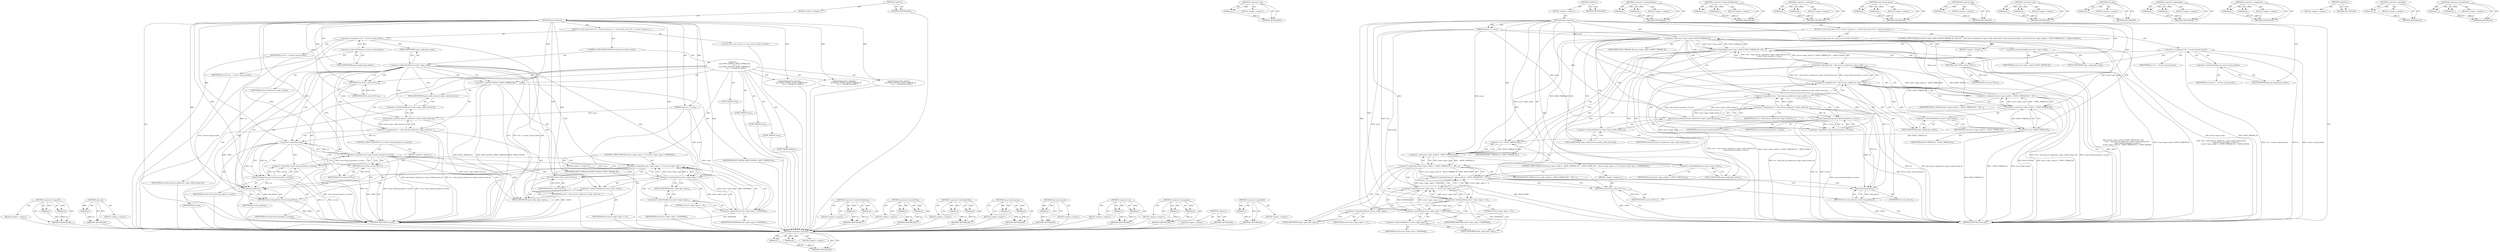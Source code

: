 digraph "&lt;operator&gt;.logicalNot" {
vulnerable_118 [label=<(METHOD,&lt;operator&gt;.logicalOr)>];
vulnerable_119 [label=<(PARAM,p1)>];
vulnerable_120 [label=<(PARAM,p2)>];
vulnerable_121 [label=<(BLOCK,&lt;empty&gt;,&lt;empty&gt;)>];
vulnerable_122 [label=<(METHOD_RETURN,ANY)>];
vulnerable_141 [label=<(METHOD,&lt;operator&gt;.not)>];
vulnerable_142 [label=<(PARAM,p1)>];
vulnerable_143 [label=<(BLOCK,&lt;empty&gt;,&lt;empty&gt;)>];
vulnerable_144 [label=<(METHOD_RETURN,ANY)>];
vulnerable_6 [label=<(METHOD,&lt;global&gt;)<SUB>1</SUB>>];
vulnerable_7 [label=<(BLOCK,&lt;empty&gt;,&lt;empty&gt;)<SUB>1</SUB>>];
vulnerable_8 [label=<(METHOD,good_sigevent)<SUB>1</SUB>>];
vulnerable_9 [label=<(PARAM,sigevent_t * event)<SUB>1</SUB>>];
vulnerable_10 [label=<(BLOCK,{
 	struct task_struct *rtn = current-&gt;group_le...,{
 	struct task_struct *rtn = current-&gt;group_le...)<SUB>2</SUB>>];
vulnerable_11 [label="<(LOCAL,struct task_struct* rtn: task_struct*)<SUB>3</SUB>>"];
vulnerable_12 [label=<(&lt;operator&gt;.assignment,*rtn = current-&gt;group_leader)<SUB>3</SUB>>];
vulnerable_13 [label=<(IDENTIFIER,rtn,*rtn = current-&gt;group_leader)<SUB>3</SUB>>];
vulnerable_14 [label=<(&lt;operator&gt;.indirectFieldAccess,current-&gt;group_leader)<SUB>3</SUB>>];
vulnerable_15 [label=<(IDENTIFIER,current,*rtn = current-&gt;group_leader)<SUB>3</SUB>>];
vulnerable_16 [label=<(FIELD_IDENTIFIER,group_leader,group_leader)<SUB>3</SUB>>];
vulnerable_17 [label=<(CONTROL_STRUCTURE,IF,if ((event-&gt;sigev_notify &amp; SIGEV_THREAD_ID ) &amp;&amp;
		(!(rtn = find_task_by_vpid(event-&gt;sigev_notify_thread_id)) ||
		 !same_thread_group(rtn, current) ||
		 (event-&gt;sigev_notify &amp; ~SIGEV_THREAD_ID) != SIGEV_SIGNAL)))<SUB>5</SUB>>];
vulnerable_18 [label=<(&lt;operator&gt;.logicalAnd,(event-&gt;sigev_notify &amp; SIGEV_THREAD_ID ) &amp;&amp;
		(...)<SUB>5</SUB>>];
vulnerable_19 [label=<(&lt;operator&gt;.and,event-&gt;sigev_notify &amp; SIGEV_THREAD_ID)<SUB>5</SUB>>];
vulnerable_20 [label=<(&lt;operator&gt;.indirectFieldAccess,event-&gt;sigev_notify)<SUB>5</SUB>>];
vulnerable_21 [label=<(IDENTIFIER,event,event-&gt;sigev_notify &amp; SIGEV_THREAD_ID)<SUB>5</SUB>>];
vulnerable_22 [label=<(FIELD_IDENTIFIER,sigev_notify,sigev_notify)<SUB>5</SUB>>];
vulnerable_23 [label=<(IDENTIFIER,SIGEV_THREAD_ID,event-&gt;sigev_notify &amp; SIGEV_THREAD_ID)<SUB>5</SUB>>];
vulnerable_24 [label=<(&lt;operator&gt;.logicalOr,!(rtn = find_task_by_vpid(event-&gt;sigev_notify_t...)<SUB>6</SUB>>];
vulnerable_25 [label=<(&lt;operator&gt;.logicalOr,!(rtn = find_task_by_vpid(event-&gt;sigev_notify_t...)<SUB>6</SUB>>];
vulnerable_26 [label=<(&lt;operator&gt;.logicalNot,!(rtn = find_task_by_vpid(event-&gt;sigev_notify_t...)<SUB>6</SUB>>];
vulnerable_27 [label=<(&lt;operator&gt;.assignment,rtn = find_task_by_vpid(event-&gt;sigev_notify_thr...)<SUB>6</SUB>>];
vulnerable_28 [label=<(IDENTIFIER,rtn,rtn = find_task_by_vpid(event-&gt;sigev_notify_thr...)<SUB>6</SUB>>];
vulnerable_29 [label=<(find_task_by_vpid,find_task_by_vpid(event-&gt;sigev_notify_thread_id))<SUB>6</SUB>>];
vulnerable_30 [label=<(&lt;operator&gt;.indirectFieldAccess,event-&gt;sigev_notify_thread_id)<SUB>6</SUB>>];
vulnerable_31 [label=<(IDENTIFIER,event,find_task_by_vpid(event-&gt;sigev_notify_thread_id))<SUB>6</SUB>>];
vulnerable_32 [label=<(FIELD_IDENTIFIER,sigev_notify_thread_id,sigev_notify_thread_id)<SUB>6</SUB>>];
vulnerable_33 [label=<(&lt;operator&gt;.logicalNot,!same_thread_group(rtn, current))<SUB>7</SUB>>];
vulnerable_34 [label=<(same_thread_group,same_thread_group(rtn, current))<SUB>7</SUB>>];
vulnerable_35 [label=<(IDENTIFIER,rtn,same_thread_group(rtn, current))<SUB>7</SUB>>];
vulnerable_36 [label=<(IDENTIFIER,current,same_thread_group(rtn, current))<SUB>7</SUB>>];
vulnerable_37 [label=<(&lt;operator&gt;.notEquals,(event-&gt;sigev_notify &amp; ~SIGEV_THREAD_ID) != SIG...)<SUB>8</SUB>>];
vulnerable_38 [label=<(&lt;operator&gt;.and,event-&gt;sigev_notify &amp; ~SIGEV_THREAD_ID)<SUB>8</SUB>>];
vulnerable_39 [label=<(&lt;operator&gt;.indirectFieldAccess,event-&gt;sigev_notify)<SUB>8</SUB>>];
vulnerable_40 [label=<(IDENTIFIER,event,event-&gt;sigev_notify &amp; ~SIGEV_THREAD_ID)<SUB>8</SUB>>];
vulnerable_41 [label=<(FIELD_IDENTIFIER,sigev_notify,sigev_notify)<SUB>8</SUB>>];
vulnerable_42 [label=<(&lt;operator&gt;.not,~SIGEV_THREAD_ID)<SUB>8</SUB>>];
vulnerable_43 [label=<(IDENTIFIER,SIGEV_THREAD_ID,~SIGEV_THREAD_ID)<SUB>8</SUB>>];
vulnerable_44 [label=<(IDENTIFIER,SIGEV_SIGNAL,(event-&gt;sigev_notify &amp; ~SIGEV_THREAD_ID) != SIG...)<SUB>8</SUB>>];
vulnerable_45 [label=<(BLOCK,&lt;empty&gt;,&lt;empty&gt;)<SUB>9</SUB>>];
vulnerable_46 [label=<(RETURN,return NULL;,return NULL;)<SUB>9</SUB>>];
vulnerable_47 [label=<(IDENTIFIER,NULL,return NULL;)<SUB>9</SUB>>];
vulnerable_48 [label=<(CONTROL_STRUCTURE,IF,if (((event-&gt;sigev_notify &amp; ~SIGEV_THREAD_ID) != SIGEV_NONE) &amp;&amp;
	    ((event-&gt;sigev_signo &lt;= 0) || (event-&gt;sigev_signo &gt; SIGRTMAX))))<SUB>10</SUB>>];
vulnerable_49 [label=<(&lt;operator&gt;.logicalAnd,((event-&gt;sigev_notify &amp; ~SIGEV_THREAD_ID) != SI...)<SUB>10</SUB>>];
vulnerable_50 [label=<(&lt;operator&gt;.notEquals,(event-&gt;sigev_notify &amp; ~SIGEV_THREAD_ID) != SIG...)<SUB>10</SUB>>];
vulnerable_51 [label=<(&lt;operator&gt;.and,event-&gt;sigev_notify &amp; ~SIGEV_THREAD_ID)<SUB>10</SUB>>];
vulnerable_52 [label=<(&lt;operator&gt;.indirectFieldAccess,event-&gt;sigev_notify)<SUB>10</SUB>>];
vulnerable_53 [label=<(IDENTIFIER,event,event-&gt;sigev_notify &amp; ~SIGEV_THREAD_ID)<SUB>10</SUB>>];
vulnerable_54 [label=<(FIELD_IDENTIFIER,sigev_notify,sigev_notify)<SUB>10</SUB>>];
vulnerable_55 [label=<(&lt;operator&gt;.not,~SIGEV_THREAD_ID)<SUB>10</SUB>>];
vulnerable_56 [label=<(IDENTIFIER,SIGEV_THREAD_ID,~SIGEV_THREAD_ID)<SUB>10</SUB>>];
vulnerable_57 [label=<(IDENTIFIER,SIGEV_NONE,(event-&gt;sigev_notify &amp; ~SIGEV_THREAD_ID) != SIG...)<SUB>10</SUB>>];
vulnerable_58 [label=<(&lt;operator&gt;.logicalOr,(event-&gt;sigev_signo &lt;= 0) || (event-&gt;sigev_sign...)<SUB>11</SUB>>];
vulnerable_59 [label=<(&lt;operator&gt;.lessEqualsThan,event-&gt;sigev_signo &lt;= 0)<SUB>11</SUB>>];
vulnerable_60 [label=<(&lt;operator&gt;.indirectFieldAccess,event-&gt;sigev_signo)<SUB>11</SUB>>];
vulnerable_61 [label=<(IDENTIFIER,event,event-&gt;sigev_signo &lt;= 0)<SUB>11</SUB>>];
vulnerable_62 [label=<(FIELD_IDENTIFIER,sigev_signo,sigev_signo)<SUB>11</SUB>>];
vulnerable_63 [label=<(LITERAL,0,event-&gt;sigev_signo &lt;= 0)<SUB>11</SUB>>];
vulnerable_64 [label=<(&lt;operator&gt;.greaterThan,event-&gt;sigev_signo &gt; SIGRTMAX)<SUB>11</SUB>>];
vulnerable_65 [label=<(&lt;operator&gt;.indirectFieldAccess,event-&gt;sigev_signo)<SUB>11</SUB>>];
vulnerable_66 [label=<(IDENTIFIER,event,event-&gt;sigev_signo &gt; SIGRTMAX)<SUB>11</SUB>>];
vulnerable_67 [label=<(FIELD_IDENTIFIER,sigev_signo,sigev_signo)<SUB>11</SUB>>];
vulnerable_68 [label=<(IDENTIFIER,SIGRTMAX,event-&gt;sigev_signo &gt; SIGRTMAX)<SUB>11</SUB>>];
vulnerable_69 [label=<(BLOCK,&lt;empty&gt;,&lt;empty&gt;)<SUB>12</SUB>>];
vulnerable_70 [label=<(RETURN,return NULL;,return NULL;)<SUB>12</SUB>>];
vulnerable_71 [label=<(IDENTIFIER,NULL,return NULL;)<SUB>12</SUB>>];
vulnerable_72 [label=<(RETURN,return task_pid(rtn);,return task_pid(rtn);)<SUB>13</SUB>>];
vulnerable_73 [label=<(task_pid,task_pid(rtn))<SUB>13</SUB>>];
vulnerable_74 [label=<(IDENTIFIER,rtn,task_pid(rtn))<SUB>13</SUB>>];
vulnerable_75 [label=<(METHOD_RETURN,struct pid)<SUB>1</SUB>>];
vulnerable_77 [label=<(METHOD_RETURN,ANY)<SUB>1</SUB>>];
vulnerable_145 [label=<(METHOD,&lt;operator&gt;.lessEqualsThan)>];
vulnerable_146 [label=<(PARAM,p1)>];
vulnerable_147 [label=<(PARAM,p2)>];
vulnerable_148 [label=<(BLOCK,&lt;empty&gt;,&lt;empty&gt;)>];
vulnerable_149 [label=<(METHOD_RETURN,ANY)>];
vulnerable_103 [label=<(METHOD,&lt;operator&gt;.indirectFieldAccess)>];
vulnerable_104 [label=<(PARAM,p1)>];
vulnerable_105 [label=<(PARAM,p2)>];
vulnerable_106 [label=<(BLOCK,&lt;empty&gt;,&lt;empty&gt;)>];
vulnerable_107 [label=<(METHOD_RETURN,ANY)>];
vulnerable_136 [label=<(METHOD,&lt;operator&gt;.notEquals)>];
vulnerable_137 [label=<(PARAM,p1)>];
vulnerable_138 [label=<(PARAM,p2)>];
vulnerable_139 [label=<(BLOCK,&lt;empty&gt;,&lt;empty&gt;)>];
vulnerable_140 [label=<(METHOD_RETURN,ANY)>];
vulnerable_131 [label=<(METHOD,same_thread_group)>];
vulnerable_132 [label=<(PARAM,p1)>];
vulnerable_133 [label=<(PARAM,p2)>];
vulnerable_134 [label=<(BLOCK,&lt;empty&gt;,&lt;empty&gt;)>];
vulnerable_135 [label=<(METHOD_RETURN,ANY)>];
vulnerable_127 [label=<(METHOD,find_task_by_vpid)>];
vulnerable_128 [label=<(PARAM,p1)>];
vulnerable_129 [label=<(BLOCK,&lt;empty&gt;,&lt;empty&gt;)>];
vulnerable_130 [label=<(METHOD_RETURN,ANY)>];
vulnerable_113 [label=<(METHOD,&lt;operator&gt;.and)>];
vulnerable_114 [label=<(PARAM,p1)>];
vulnerable_115 [label=<(PARAM,p2)>];
vulnerable_116 [label=<(BLOCK,&lt;empty&gt;,&lt;empty&gt;)>];
vulnerable_117 [label=<(METHOD_RETURN,ANY)>];
vulnerable_155 [label=<(METHOD,task_pid)>];
vulnerable_156 [label=<(PARAM,p1)>];
vulnerable_157 [label=<(BLOCK,&lt;empty&gt;,&lt;empty&gt;)>];
vulnerable_158 [label=<(METHOD_RETURN,ANY)>];
vulnerable_108 [label=<(METHOD,&lt;operator&gt;.logicalAnd)>];
vulnerable_109 [label=<(PARAM,p1)>];
vulnerable_110 [label=<(PARAM,p2)>];
vulnerable_111 [label=<(BLOCK,&lt;empty&gt;,&lt;empty&gt;)>];
vulnerable_112 [label=<(METHOD_RETURN,ANY)>];
vulnerable_98 [label=<(METHOD,&lt;operator&gt;.assignment)>];
vulnerable_99 [label=<(PARAM,p1)>];
vulnerable_100 [label=<(PARAM,p2)>];
vulnerable_101 [label=<(BLOCK,&lt;empty&gt;,&lt;empty&gt;)>];
vulnerable_102 [label=<(METHOD_RETURN,ANY)>];
vulnerable_92 [label=<(METHOD,&lt;global&gt;)<SUB>1</SUB>>];
vulnerable_93 [label=<(BLOCK,&lt;empty&gt;,&lt;empty&gt;)>];
vulnerable_94 [label=<(METHOD_RETURN,ANY)>];
vulnerable_123 [label=<(METHOD,&lt;operator&gt;.logicalNot)>];
vulnerable_124 [label=<(PARAM,p1)>];
vulnerable_125 [label=<(BLOCK,&lt;empty&gt;,&lt;empty&gt;)>];
vulnerable_126 [label=<(METHOD_RETURN,ANY)>];
vulnerable_150 [label=<(METHOD,&lt;operator&gt;.greaterThan)>];
vulnerable_151 [label=<(PARAM,p1)>];
vulnerable_152 [label=<(PARAM,p2)>];
vulnerable_153 [label=<(BLOCK,&lt;empty&gt;,&lt;empty&gt;)>];
vulnerable_154 [label=<(METHOD_RETURN,ANY)>];
fixed_112 [label=<(METHOD,&lt;operator&gt;.logicalOr)>];
fixed_113 [label=<(PARAM,p1)>];
fixed_114 [label=<(PARAM,p2)>];
fixed_115 [label=<(BLOCK,&lt;empty&gt;,&lt;empty&gt;)>];
fixed_116 [label=<(METHOD_RETURN,ANY)>];
fixed_136 [label=<(METHOD,task_pid)>];
fixed_137 [label=<(PARAM,p1)>];
fixed_138 [label=<(BLOCK,&lt;empty&gt;,&lt;empty&gt;)>];
fixed_139 [label=<(METHOD_RETURN,ANY)>];
fixed_6 [label=<(METHOD,&lt;global&gt;)<SUB>1</SUB>>];
fixed_7 [label=<(BLOCK,&lt;empty&gt;,&lt;empty&gt;)<SUB>1</SUB>>];
fixed_8 [label=<(METHOD,good_sigevent)<SUB>1</SUB>>];
fixed_9 [label=<(PARAM,sigevent_t * event)<SUB>1</SUB>>];
fixed_10 [label=<(BLOCK,{
 	struct task_struct *rtn = current-&gt;group_le...,{
 	struct task_struct *rtn = current-&gt;group_le...)<SUB>2</SUB>>];
fixed_11 [label="<(LOCAL,struct task_struct* rtn: task_struct*)<SUB>3</SUB>>"];
fixed_12 [label=<(&lt;operator&gt;.assignment,*rtn = current-&gt;group_leader)<SUB>3</SUB>>];
fixed_13 [label=<(IDENTIFIER,rtn,*rtn = current-&gt;group_leader)<SUB>3</SUB>>];
fixed_14 [label=<(&lt;operator&gt;.indirectFieldAccess,current-&gt;group_leader)<SUB>3</SUB>>];
fixed_15 [label=<(IDENTIFIER,current,*rtn = current-&gt;group_leader)<SUB>3</SUB>>];
fixed_16 [label=<(FIELD_IDENTIFIER,group_leader,group_leader)<SUB>3</SUB>>];
fixed_17 [label=<(CONTROL_STRUCTURE,SWITCH,switch(event-&gt;sigev_notify))<SUB>5</SUB>>];
fixed_18 [label=<(&lt;operator&gt;.indirectFieldAccess,event-&gt;sigev_notify)<SUB>5</SUB>>];
fixed_19 [label=<(IDENTIFIER,event,switch(event-&gt;sigev_notify))<SUB>5</SUB>>];
fixed_20 [label=<(FIELD_IDENTIFIER,sigev_notify,sigev_notify)<SUB>5</SUB>>];
fixed_21 [label="<(BLOCK,{
	case SIGEV_SIGNAL | SIGEV_THREAD_ID:
		rtn =...,{
	case SIGEV_SIGNAL | SIGEV_THREAD_ID:
		rtn =...)<SUB>5</SUB>>"];
fixed_22 [label=<(JUMP_TARGET,case)<SUB>6</SUB>>];
fixed_23 [label=<(&lt;operator&gt;.or,SIGEV_SIGNAL | SIGEV_THREAD_ID)<SUB>6</SUB>>];
fixed_24 [label=<(IDENTIFIER,SIGEV_SIGNAL,SIGEV_SIGNAL | SIGEV_THREAD_ID)<SUB>6</SUB>>];
fixed_25 [label=<(IDENTIFIER,SIGEV_THREAD_ID,SIGEV_SIGNAL | SIGEV_THREAD_ID)<SUB>6</SUB>>];
fixed_26 [label=<(&lt;operator&gt;.assignment,rtn = find_task_by_vpid(event-&gt;sigev_notify_thr...)<SUB>7</SUB>>];
fixed_27 [label=<(IDENTIFIER,rtn,rtn = find_task_by_vpid(event-&gt;sigev_notify_thr...)<SUB>7</SUB>>];
fixed_28 [label=<(find_task_by_vpid,find_task_by_vpid(event-&gt;sigev_notify_thread_id))<SUB>7</SUB>>];
fixed_29 [label=<(&lt;operator&gt;.indirectFieldAccess,event-&gt;sigev_notify_thread_id)<SUB>7</SUB>>];
fixed_30 [label=<(IDENTIFIER,event,find_task_by_vpid(event-&gt;sigev_notify_thread_id))<SUB>7</SUB>>];
fixed_31 [label=<(FIELD_IDENTIFIER,sigev_notify_thread_id,sigev_notify_thread_id)<SUB>7</SUB>>];
fixed_32 [label=<(CONTROL_STRUCTURE,IF,if (!rtn || !same_thread_group(rtn, current)))<SUB>8</SUB>>];
fixed_33 [label=<(&lt;operator&gt;.logicalOr,!rtn || !same_thread_group(rtn, current))<SUB>8</SUB>>];
fixed_34 [label=<(&lt;operator&gt;.logicalNot,!rtn)<SUB>8</SUB>>];
fixed_35 [label=<(IDENTIFIER,rtn,!rtn)<SUB>8</SUB>>];
fixed_36 [label=<(&lt;operator&gt;.logicalNot,!same_thread_group(rtn, current))<SUB>8</SUB>>];
fixed_37 [label=<(same_thread_group,same_thread_group(rtn, current))<SUB>8</SUB>>];
fixed_38 [label=<(IDENTIFIER,rtn,same_thread_group(rtn, current))<SUB>8</SUB>>];
fixed_39 [label=<(IDENTIFIER,current,same_thread_group(rtn, current))<SUB>8</SUB>>];
fixed_40 [label=<(BLOCK,&lt;empty&gt;,&lt;empty&gt;)<SUB>9</SUB>>];
fixed_41 [label=<(RETURN,return NULL;,return NULL;)<SUB>9</SUB>>];
fixed_42 [label=<(IDENTIFIER,NULL,return NULL;)<SUB>9</SUB>>];
fixed_43 [label=<(JUMP_TARGET,case)<SUB>11</SUB>>];
fixed_44 [label="<(IDENTIFIER,SIGEV_SIGNAL,{
	case SIGEV_SIGNAL | SIGEV_THREAD_ID:
		rtn =...)<SUB>11</SUB>>"];
fixed_45 [label=<(JUMP_TARGET,case)<SUB>12</SUB>>];
fixed_46 [label="<(IDENTIFIER,SIGEV_THREAD,{
	case SIGEV_SIGNAL | SIGEV_THREAD_ID:
		rtn =...)<SUB>12</SUB>>"];
fixed_47 [label=<(CONTROL_STRUCTURE,IF,if (event-&gt;sigev_signo &lt;= 0 || event-&gt;sigev_signo &gt; SIGRTMAX))<SUB>13</SUB>>];
fixed_48 [label=<(&lt;operator&gt;.logicalOr,event-&gt;sigev_signo &lt;= 0 || event-&gt;sigev_signo &gt;...)<SUB>13</SUB>>];
fixed_49 [label=<(&lt;operator&gt;.lessEqualsThan,event-&gt;sigev_signo &lt;= 0)<SUB>13</SUB>>];
fixed_50 [label=<(&lt;operator&gt;.indirectFieldAccess,event-&gt;sigev_signo)<SUB>13</SUB>>];
fixed_51 [label=<(IDENTIFIER,event,event-&gt;sigev_signo &lt;= 0)<SUB>13</SUB>>];
fixed_52 [label=<(FIELD_IDENTIFIER,sigev_signo,sigev_signo)<SUB>13</SUB>>];
fixed_53 [label=<(LITERAL,0,event-&gt;sigev_signo &lt;= 0)<SUB>13</SUB>>];
fixed_54 [label=<(&lt;operator&gt;.greaterThan,event-&gt;sigev_signo &gt; SIGRTMAX)<SUB>13</SUB>>];
fixed_55 [label=<(&lt;operator&gt;.indirectFieldAccess,event-&gt;sigev_signo)<SUB>13</SUB>>];
fixed_56 [label=<(IDENTIFIER,event,event-&gt;sigev_signo &gt; SIGRTMAX)<SUB>13</SUB>>];
fixed_57 [label=<(FIELD_IDENTIFIER,sigev_signo,sigev_signo)<SUB>13</SUB>>];
fixed_58 [label=<(IDENTIFIER,SIGRTMAX,event-&gt;sigev_signo &gt; SIGRTMAX)<SUB>13</SUB>>];
fixed_59 [label=<(BLOCK,&lt;empty&gt;,&lt;empty&gt;)<SUB>14</SUB>>];
fixed_60 [label=<(RETURN,return NULL;,return NULL;)<SUB>14</SUB>>];
fixed_61 [label=<(IDENTIFIER,NULL,return NULL;)<SUB>14</SUB>>];
fixed_62 [label=<(JUMP_TARGET,case)<SUB>16</SUB>>];
fixed_63 [label="<(IDENTIFIER,SIGEV_NONE,{
	case SIGEV_SIGNAL | SIGEV_THREAD_ID:
		rtn =...)<SUB>16</SUB>>"];
fixed_64 [label=<(RETURN,return task_pid(rtn);,return task_pid(rtn);)<SUB>17</SUB>>];
fixed_65 [label=<(task_pid,task_pid(rtn))<SUB>17</SUB>>];
fixed_66 [label=<(IDENTIFIER,rtn,task_pid(rtn))<SUB>17</SUB>>];
fixed_67 [label=<(JUMP_TARGET,default)<SUB>18</SUB>>];
fixed_68 [label=<(RETURN,return NULL;,return NULL;)<SUB>19</SUB>>];
fixed_69 [label=<(IDENTIFIER,NULL,return NULL;)<SUB>19</SUB>>];
fixed_70 [label=<(METHOD_RETURN,struct pid)<SUB>1</SUB>>];
fixed_72 [label=<(METHOD_RETURN,ANY)<SUB>1</SUB>>];
fixed_98 [label=<(METHOD,&lt;operator&gt;.indirectFieldAccess)>];
fixed_99 [label=<(PARAM,p1)>];
fixed_100 [label=<(PARAM,p2)>];
fixed_101 [label=<(BLOCK,&lt;empty&gt;,&lt;empty&gt;)>];
fixed_102 [label=<(METHOD_RETURN,ANY)>];
fixed_131 [label=<(METHOD,&lt;operator&gt;.greaterThan)>];
fixed_132 [label=<(PARAM,p1)>];
fixed_133 [label=<(PARAM,p2)>];
fixed_134 [label=<(BLOCK,&lt;empty&gt;,&lt;empty&gt;)>];
fixed_135 [label=<(METHOD_RETURN,ANY)>];
fixed_126 [label=<(METHOD,&lt;operator&gt;.lessEqualsThan)>];
fixed_127 [label=<(PARAM,p1)>];
fixed_128 [label=<(PARAM,p2)>];
fixed_129 [label=<(BLOCK,&lt;empty&gt;,&lt;empty&gt;)>];
fixed_130 [label=<(METHOD_RETURN,ANY)>];
fixed_121 [label=<(METHOD,same_thread_group)>];
fixed_122 [label=<(PARAM,p1)>];
fixed_123 [label=<(PARAM,p2)>];
fixed_124 [label=<(BLOCK,&lt;empty&gt;,&lt;empty&gt;)>];
fixed_125 [label=<(METHOD_RETURN,ANY)>];
fixed_108 [label=<(METHOD,find_task_by_vpid)>];
fixed_109 [label=<(PARAM,p1)>];
fixed_110 [label=<(BLOCK,&lt;empty&gt;,&lt;empty&gt;)>];
fixed_111 [label=<(METHOD_RETURN,ANY)>];
fixed_103 [label=<(METHOD,&lt;operator&gt;.or)>];
fixed_104 [label=<(PARAM,p1)>];
fixed_105 [label=<(PARAM,p2)>];
fixed_106 [label=<(BLOCK,&lt;empty&gt;,&lt;empty&gt;)>];
fixed_107 [label=<(METHOD_RETURN,ANY)>];
fixed_93 [label=<(METHOD,&lt;operator&gt;.assignment)>];
fixed_94 [label=<(PARAM,p1)>];
fixed_95 [label=<(PARAM,p2)>];
fixed_96 [label=<(BLOCK,&lt;empty&gt;,&lt;empty&gt;)>];
fixed_97 [label=<(METHOD_RETURN,ANY)>];
fixed_87 [label=<(METHOD,&lt;global&gt;)<SUB>1</SUB>>];
fixed_88 [label=<(BLOCK,&lt;empty&gt;,&lt;empty&gt;)>];
fixed_89 [label=<(METHOD_RETURN,ANY)>];
fixed_117 [label=<(METHOD,&lt;operator&gt;.logicalNot)>];
fixed_118 [label=<(PARAM,p1)>];
fixed_119 [label=<(BLOCK,&lt;empty&gt;,&lt;empty&gt;)>];
fixed_120 [label=<(METHOD_RETURN,ANY)>];
vulnerable_118 -> vulnerable_119  [key=0, label="AST: "];
vulnerable_118 -> vulnerable_119  [key=1, label="DDG: "];
vulnerable_118 -> vulnerable_121  [key=0, label="AST: "];
vulnerable_118 -> vulnerable_120  [key=0, label="AST: "];
vulnerable_118 -> vulnerable_120  [key=1, label="DDG: "];
vulnerable_118 -> vulnerable_122  [key=0, label="AST: "];
vulnerable_118 -> vulnerable_122  [key=1, label="CFG: "];
vulnerable_119 -> vulnerable_122  [key=0, label="DDG: p1"];
vulnerable_120 -> vulnerable_122  [key=0, label="DDG: p2"];
vulnerable_141 -> vulnerable_142  [key=0, label="AST: "];
vulnerable_141 -> vulnerable_142  [key=1, label="DDG: "];
vulnerable_141 -> vulnerable_143  [key=0, label="AST: "];
vulnerable_141 -> vulnerable_144  [key=0, label="AST: "];
vulnerable_141 -> vulnerable_144  [key=1, label="CFG: "];
vulnerable_142 -> vulnerable_144  [key=0, label="DDG: p1"];
vulnerable_6 -> vulnerable_7  [key=0, label="AST: "];
vulnerable_6 -> vulnerable_77  [key=0, label="AST: "];
vulnerable_6 -> vulnerable_77  [key=1, label="CFG: "];
vulnerable_7 -> vulnerable_8  [key=0, label="AST: "];
vulnerable_8 -> vulnerable_9  [key=0, label="AST: "];
vulnerable_8 -> vulnerable_9  [key=1, label="DDG: "];
vulnerable_8 -> vulnerable_10  [key=0, label="AST: "];
vulnerable_8 -> vulnerable_75  [key=0, label="AST: "];
vulnerable_8 -> vulnerable_16  [key=0, label="CFG: "];
vulnerable_8 -> vulnerable_46  [key=0, label="DDG: "];
vulnerable_8 -> vulnerable_70  [key=0, label="DDG: "];
vulnerable_8 -> vulnerable_73  [key=0, label="DDG: "];
vulnerable_8 -> vulnerable_19  [key=0, label="DDG: "];
vulnerable_8 -> vulnerable_47  [key=0, label="DDG: "];
vulnerable_8 -> vulnerable_50  [key=0, label="DDG: "];
vulnerable_8 -> vulnerable_71  [key=0, label="DDG: "];
vulnerable_8 -> vulnerable_37  [key=0, label="DDG: "];
vulnerable_8 -> vulnerable_59  [key=0, label="DDG: "];
vulnerable_8 -> vulnerable_64  [key=0, label="DDG: "];
vulnerable_8 -> vulnerable_55  [key=0, label="DDG: "];
vulnerable_8 -> vulnerable_34  [key=0, label="DDG: "];
vulnerable_8 -> vulnerable_42  [key=0, label="DDG: "];
vulnerable_9 -> vulnerable_75  [key=0, label="DDG: event"];
vulnerable_9 -> vulnerable_19  [key=0, label="DDG: event"];
vulnerable_9 -> vulnerable_51  [key=0, label="DDG: event"];
vulnerable_9 -> vulnerable_59  [key=0, label="DDG: event"];
vulnerable_9 -> vulnerable_64  [key=0, label="DDG: event"];
vulnerable_9 -> vulnerable_38  [key=0, label="DDG: event"];
vulnerable_9 -> vulnerable_29  [key=0, label="DDG: event"];
vulnerable_10 -> vulnerable_11  [key=0, label="AST: "];
vulnerable_10 -> vulnerable_12  [key=0, label="AST: "];
vulnerable_10 -> vulnerable_17  [key=0, label="AST: "];
vulnerable_10 -> vulnerable_48  [key=0, label="AST: "];
vulnerable_10 -> vulnerable_72  [key=0, label="AST: "];
vulnerable_12 -> vulnerable_13  [key=0, label="AST: "];
vulnerable_12 -> vulnerable_14  [key=0, label="AST: "];
vulnerable_12 -> vulnerable_22  [key=0, label="CFG: "];
vulnerable_12 -> vulnerable_75  [key=0, label="DDG: rtn"];
vulnerable_12 -> vulnerable_75  [key=1, label="DDG: current-&gt;group_leader"];
vulnerable_12 -> vulnerable_75  [key=2, label="DDG: *rtn = current-&gt;group_leader"];
vulnerable_12 -> vulnerable_73  [key=0, label="DDG: rtn"];
vulnerable_14 -> vulnerable_15  [key=0, label="AST: "];
vulnerable_14 -> vulnerable_16  [key=0, label="AST: "];
vulnerable_14 -> vulnerable_12  [key=0, label="CFG: "];
vulnerable_16 -> vulnerable_14  [key=0, label="CFG: "];
vulnerable_17 -> vulnerable_18  [key=0, label="AST: "];
vulnerable_17 -> vulnerable_45  [key=0, label="AST: "];
vulnerable_18 -> vulnerable_19  [key=0, label="AST: "];
vulnerable_18 -> vulnerable_24  [key=0, label="AST: "];
vulnerable_18 -> vulnerable_46  [key=0, label="CFG: "];
vulnerable_18 -> vulnerable_46  [key=1, label="CDG: "];
vulnerable_18 -> vulnerable_54  [key=0, label="CFG: "];
vulnerable_18 -> vulnerable_54  [key=1, label="CDG: "];
vulnerable_18 -> vulnerable_75  [key=0, label="DDG: event-&gt;sigev_notify &amp; SIGEV_THREAD_ID"];
vulnerable_18 -> vulnerable_75  [key=1, label="DDG: !(rtn = find_task_by_vpid(event-&gt;sigev_notify_thread_id)) ||
		 !same_thread_group(rtn, current) ||
		 (event-&gt;sigev_notify &amp; ~SIGEV_THREAD_ID) != SIGEV_SIGNAL"];
vulnerable_18 -> vulnerable_75  [key=2, label="DDG: (event-&gt;sigev_notify &amp; SIGEV_THREAD_ID ) &amp;&amp;
		(!(rtn = find_task_by_vpid(event-&gt;sigev_notify_thread_id)) ||
		 !same_thread_group(rtn, current) ||
		 (event-&gt;sigev_notify &amp; ~SIGEV_THREAD_ID) != SIGEV_SIGNAL)"];
vulnerable_18 -> vulnerable_49  [key=0, label="CDG: "];
vulnerable_18 -> vulnerable_51  [key=0, label="CDG: "];
vulnerable_18 -> vulnerable_52  [key=0, label="CDG: "];
vulnerable_18 -> vulnerable_50  [key=0, label="CDG: "];
vulnerable_18 -> vulnerable_55  [key=0, label="CDG: "];
vulnerable_19 -> vulnerable_20  [key=0, label="AST: "];
vulnerable_19 -> vulnerable_23  [key=0, label="AST: "];
vulnerable_19 -> vulnerable_18  [key=0, label="CFG: "];
vulnerable_19 -> vulnerable_18  [key=1, label="DDG: event-&gt;sigev_notify"];
vulnerable_19 -> vulnerable_18  [key=2, label="DDG: SIGEV_THREAD_ID"];
vulnerable_19 -> vulnerable_32  [key=0, label="CFG: "];
vulnerable_19 -> vulnerable_32  [key=1, label="CDG: "];
vulnerable_19 -> vulnerable_75  [key=0, label="DDG: event-&gt;sigev_notify"];
vulnerable_19 -> vulnerable_75  [key=1, label="DDG: SIGEV_THREAD_ID"];
vulnerable_19 -> vulnerable_51  [key=0, label="DDG: event-&gt;sigev_notify"];
vulnerable_19 -> vulnerable_38  [key=0, label="DDG: event-&gt;sigev_notify"];
vulnerable_19 -> vulnerable_55  [key=0, label="DDG: SIGEV_THREAD_ID"];
vulnerable_19 -> vulnerable_42  [key=0, label="DDG: SIGEV_THREAD_ID"];
vulnerable_19 -> vulnerable_30  [key=0, label="CDG: "];
vulnerable_19 -> vulnerable_26  [key=0, label="CDG: "];
vulnerable_19 -> vulnerable_25  [key=0, label="CDG: "];
vulnerable_19 -> vulnerable_27  [key=0, label="CDG: "];
vulnerable_19 -> vulnerable_29  [key=0, label="CDG: "];
vulnerable_19 -> vulnerable_24  [key=0, label="CDG: "];
vulnerable_20 -> vulnerable_21  [key=0, label="AST: "];
vulnerable_20 -> vulnerable_22  [key=0, label="AST: "];
vulnerable_20 -> vulnerable_19  [key=0, label="CFG: "];
vulnerable_22 -> vulnerable_20  [key=0, label="CFG: "];
vulnerable_24 -> vulnerable_25  [key=0, label="AST: "];
vulnerable_24 -> vulnerable_37  [key=0, label="AST: "];
vulnerable_24 -> vulnerable_18  [key=0, label="CFG: "];
vulnerable_24 -> vulnerable_18  [key=1, label="DDG: !(rtn = find_task_by_vpid(event-&gt;sigev_notify_thread_id)) ||
		 !same_thread_group(rtn, current)"];
vulnerable_24 -> vulnerable_18  [key=2, label="DDG: (event-&gt;sigev_notify &amp; ~SIGEV_THREAD_ID) != SIGEV_SIGNAL"];
vulnerable_24 -> vulnerable_75  [key=0, label="DDG: !(rtn = find_task_by_vpid(event-&gt;sigev_notify_thread_id)) ||
		 !same_thread_group(rtn, current)"];
vulnerable_24 -> vulnerable_75  [key=1, label="DDG: (event-&gt;sigev_notify &amp; ~SIGEV_THREAD_ID) != SIGEV_SIGNAL"];
vulnerable_25 -> vulnerable_26  [key=0, label="AST: "];
vulnerable_25 -> vulnerable_33  [key=0, label="AST: "];
vulnerable_25 -> vulnerable_24  [key=0, label="CFG: "];
vulnerable_25 -> vulnerable_24  [key=1, label="DDG: !(rtn = find_task_by_vpid(event-&gt;sigev_notify_thread_id))"];
vulnerable_25 -> vulnerable_24  [key=2, label="DDG: !same_thread_group(rtn, current)"];
vulnerable_25 -> vulnerable_41  [key=0, label="CFG: "];
vulnerable_25 -> vulnerable_41  [key=1, label="CDG: "];
vulnerable_25 -> vulnerable_75  [key=0, label="DDG: !(rtn = find_task_by_vpid(event-&gt;sigev_notify_thread_id))"];
vulnerable_25 -> vulnerable_75  [key=1, label="DDG: !same_thread_group(rtn, current)"];
vulnerable_25 -> vulnerable_42  [key=0, label="CDG: "];
vulnerable_25 -> vulnerable_37  [key=0, label="CDG: "];
vulnerable_25 -> vulnerable_38  [key=0, label="CDG: "];
vulnerable_25 -> vulnerable_39  [key=0, label="CDG: "];
vulnerable_26 -> vulnerable_27  [key=0, label="AST: "];
vulnerable_26 -> vulnerable_25  [key=0, label="CFG: "];
vulnerable_26 -> vulnerable_25  [key=1, label="DDG: rtn = find_task_by_vpid(event-&gt;sigev_notify_thread_id)"];
vulnerable_26 -> vulnerable_34  [key=0, label="CFG: "];
vulnerable_26 -> vulnerable_34  [key=1, label="CDG: "];
vulnerable_26 -> vulnerable_75  [key=0, label="DDG: rtn = find_task_by_vpid(event-&gt;sigev_notify_thread_id)"];
vulnerable_26 -> vulnerable_33  [key=0, label="CDG: "];
vulnerable_27 -> vulnerable_28  [key=0, label="AST: "];
vulnerable_27 -> vulnerable_29  [key=0, label="AST: "];
vulnerable_27 -> vulnerable_26  [key=0, label="CFG: "];
vulnerable_27 -> vulnerable_26  [key=1, label="DDG: rtn"];
vulnerable_27 -> vulnerable_75  [key=0, label="DDG: rtn"];
vulnerable_27 -> vulnerable_75  [key=1, label="DDG: find_task_by_vpid(event-&gt;sigev_notify_thread_id)"];
vulnerable_27 -> vulnerable_73  [key=0, label="DDG: rtn"];
vulnerable_27 -> vulnerable_34  [key=0, label="DDG: rtn"];
vulnerable_29 -> vulnerable_30  [key=0, label="AST: "];
vulnerable_29 -> vulnerable_27  [key=0, label="CFG: "];
vulnerable_29 -> vulnerable_27  [key=1, label="DDG: event-&gt;sigev_notify_thread_id"];
vulnerable_29 -> vulnerable_75  [key=0, label="DDG: event-&gt;sigev_notify_thread_id"];
vulnerable_29 -> vulnerable_26  [key=0, label="DDG: event-&gt;sigev_notify_thread_id"];
vulnerable_30 -> vulnerable_31  [key=0, label="AST: "];
vulnerable_30 -> vulnerable_32  [key=0, label="AST: "];
vulnerable_30 -> vulnerable_29  [key=0, label="CFG: "];
vulnerable_32 -> vulnerable_30  [key=0, label="CFG: "];
vulnerable_33 -> vulnerable_34  [key=0, label="AST: "];
vulnerable_33 -> vulnerable_25  [key=0, label="CFG: "];
vulnerable_33 -> vulnerable_25  [key=1, label="DDG: same_thread_group(rtn, current)"];
vulnerable_33 -> vulnerable_75  [key=0, label="DDG: same_thread_group(rtn, current)"];
vulnerable_34 -> vulnerable_35  [key=0, label="AST: "];
vulnerable_34 -> vulnerable_36  [key=0, label="AST: "];
vulnerable_34 -> vulnerable_33  [key=0, label="CFG: "];
vulnerable_34 -> vulnerable_33  [key=1, label="DDG: rtn"];
vulnerable_34 -> vulnerable_33  [key=2, label="DDG: current"];
vulnerable_34 -> vulnerable_75  [key=0, label="DDG: rtn"];
vulnerable_34 -> vulnerable_75  [key=1, label="DDG: current"];
vulnerable_34 -> vulnerable_73  [key=0, label="DDG: rtn"];
vulnerable_37 -> vulnerable_38  [key=0, label="AST: "];
vulnerable_37 -> vulnerable_44  [key=0, label="AST: "];
vulnerable_37 -> vulnerable_24  [key=0, label="CFG: "];
vulnerable_37 -> vulnerable_24  [key=1, label="DDG: event-&gt;sigev_notify &amp; ~SIGEV_THREAD_ID"];
vulnerable_37 -> vulnerable_24  [key=2, label="DDG: SIGEV_SIGNAL"];
vulnerable_37 -> vulnerable_75  [key=0, label="DDG: event-&gt;sigev_notify &amp; ~SIGEV_THREAD_ID"];
vulnerable_37 -> vulnerable_75  [key=1, label="DDG: SIGEV_SIGNAL"];
vulnerable_38 -> vulnerable_39  [key=0, label="AST: "];
vulnerable_38 -> vulnerable_42  [key=0, label="AST: "];
vulnerable_38 -> vulnerable_37  [key=0, label="CFG: "];
vulnerable_38 -> vulnerable_37  [key=1, label="DDG: event-&gt;sigev_notify"];
vulnerable_38 -> vulnerable_37  [key=2, label="DDG: ~SIGEV_THREAD_ID"];
vulnerable_38 -> vulnerable_75  [key=0, label="DDG: event-&gt;sigev_notify"];
vulnerable_38 -> vulnerable_75  [key=1, label="DDG: ~SIGEV_THREAD_ID"];
vulnerable_38 -> vulnerable_51  [key=0, label="DDG: event-&gt;sigev_notify"];
vulnerable_39 -> vulnerable_40  [key=0, label="AST: "];
vulnerable_39 -> vulnerable_41  [key=0, label="AST: "];
vulnerable_39 -> vulnerable_42  [key=0, label="CFG: "];
vulnerable_41 -> vulnerable_39  [key=0, label="CFG: "];
vulnerable_42 -> vulnerable_43  [key=0, label="AST: "];
vulnerable_42 -> vulnerable_38  [key=0, label="CFG: "];
vulnerable_42 -> vulnerable_38  [key=1, label="DDG: SIGEV_THREAD_ID"];
vulnerable_42 -> vulnerable_75  [key=0, label="DDG: SIGEV_THREAD_ID"];
vulnerable_42 -> vulnerable_55  [key=0, label="DDG: SIGEV_THREAD_ID"];
vulnerable_45 -> vulnerable_46  [key=0, label="AST: "];
vulnerable_46 -> vulnerable_47  [key=0, label="AST: "];
vulnerable_46 -> vulnerable_75  [key=0, label="CFG: "];
vulnerable_46 -> vulnerable_75  [key=1, label="DDG: &lt;RET&gt;"];
vulnerable_47 -> vulnerable_46  [key=0, label="DDG: NULL"];
vulnerable_48 -> vulnerable_49  [key=0, label="AST: "];
vulnerable_48 -> vulnerable_69  [key=0, label="AST: "];
vulnerable_49 -> vulnerable_50  [key=0, label="AST: "];
vulnerable_49 -> vulnerable_58  [key=0, label="AST: "];
vulnerable_49 -> vulnerable_70  [key=0, label="CFG: "];
vulnerable_49 -> vulnerable_70  [key=1, label="CDG: "];
vulnerable_49 -> vulnerable_73  [key=0, label="CFG: "];
vulnerable_49 -> vulnerable_73  [key=1, label="CDG: "];
vulnerable_49 -> vulnerable_72  [key=0, label="CDG: "];
vulnerable_50 -> vulnerable_51  [key=0, label="AST: "];
vulnerable_50 -> vulnerable_57  [key=0, label="AST: "];
vulnerable_50 -> vulnerable_49  [key=0, label="CFG: "];
vulnerable_50 -> vulnerable_49  [key=1, label="DDG: event-&gt;sigev_notify &amp; ~SIGEV_THREAD_ID"];
vulnerable_50 -> vulnerable_49  [key=2, label="DDG: SIGEV_NONE"];
vulnerable_50 -> vulnerable_62  [key=0, label="CFG: "];
vulnerable_50 -> vulnerable_62  [key=1, label="CDG: "];
vulnerable_50 -> vulnerable_75  [key=0, label="DDG: SIGEV_NONE"];
vulnerable_50 -> vulnerable_60  [key=0, label="CDG: "];
vulnerable_50 -> vulnerable_59  [key=0, label="CDG: "];
vulnerable_50 -> vulnerable_58  [key=0, label="CDG: "];
vulnerable_51 -> vulnerable_52  [key=0, label="AST: "];
vulnerable_51 -> vulnerable_55  [key=0, label="AST: "];
vulnerable_51 -> vulnerable_50  [key=0, label="CFG: "];
vulnerable_51 -> vulnerable_50  [key=1, label="DDG: event-&gt;sigev_notify"];
vulnerable_51 -> vulnerable_50  [key=2, label="DDG: ~SIGEV_THREAD_ID"];
vulnerable_52 -> vulnerable_53  [key=0, label="AST: "];
vulnerable_52 -> vulnerable_54  [key=0, label="AST: "];
vulnerable_52 -> vulnerable_55  [key=0, label="CFG: "];
vulnerable_54 -> vulnerable_52  [key=0, label="CFG: "];
vulnerable_55 -> vulnerable_56  [key=0, label="AST: "];
vulnerable_55 -> vulnerable_51  [key=0, label="CFG: "];
vulnerable_55 -> vulnerable_51  [key=1, label="DDG: SIGEV_THREAD_ID"];
vulnerable_58 -> vulnerable_59  [key=0, label="AST: "];
vulnerable_58 -> vulnerable_64  [key=0, label="AST: "];
vulnerable_58 -> vulnerable_49  [key=0, label="CFG: "];
vulnerable_58 -> vulnerable_49  [key=1, label="DDG: event-&gt;sigev_signo &lt;= 0"];
vulnerable_58 -> vulnerable_49  [key=2, label="DDG: event-&gt;sigev_signo &gt; SIGRTMAX"];
vulnerable_59 -> vulnerable_60  [key=0, label="AST: "];
vulnerable_59 -> vulnerable_63  [key=0, label="AST: "];
vulnerable_59 -> vulnerable_58  [key=0, label="CFG: "];
vulnerable_59 -> vulnerable_58  [key=1, label="DDG: event-&gt;sigev_signo"];
vulnerable_59 -> vulnerable_58  [key=2, label="DDG: 0"];
vulnerable_59 -> vulnerable_67  [key=0, label="CFG: "];
vulnerable_59 -> vulnerable_67  [key=1, label="CDG: "];
vulnerable_59 -> vulnerable_64  [key=0, label="DDG: event-&gt;sigev_signo"];
vulnerable_59 -> vulnerable_64  [key=1, label="CDG: "];
vulnerable_59 -> vulnerable_65  [key=0, label="CDG: "];
vulnerable_60 -> vulnerable_61  [key=0, label="AST: "];
vulnerable_60 -> vulnerable_62  [key=0, label="AST: "];
vulnerable_60 -> vulnerable_59  [key=0, label="CFG: "];
vulnerable_62 -> vulnerable_60  [key=0, label="CFG: "];
vulnerable_64 -> vulnerable_65  [key=0, label="AST: "];
vulnerable_64 -> vulnerable_68  [key=0, label="AST: "];
vulnerable_64 -> vulnerable_58  [key=0, label="CFG: "];
vulnerable_64 -> vulnerable_58  [key=1, label="DDG: event-&gt;sigev_signo"];
vulnerable_64 -> vulnerable_58  [key=2, label="DDG: SIGRTMAX"];
vulnerable_64 -> vulnerable_75  [key=0, label="DDG: SIGRTMAX"];
vulnerable_65 -> vulnerable_66  [key=0, label="AST: "];
vulnerable_65 -> vulnerable_67  [key=0, label="AST: "];
vulnerable_65 -> vulnerable_64  [key=0, label="CFG: "];
vulnerable_67 -> vulnerable_65  [key=0, label="CFG: "];
vulnerable_69 -> vulnerable_70  [key=0, label="AST: "];
vulnerable_70 -> vulnerable_71  [key=0, label="AST: "];
vulnerable_70 -> vulnerable_75  [key=0, label="CFG: "];
vulnerable_70 -> vulnerable_75  [key=1, label="DDG: &lt;RET&gt;"];
vulnerable_71 -> vulnerable_70  [key=0, label="DDG: NULL"];
vulnerable_72 -> vulnerable_73  [key=0, label="AST: "];
vulnerable_72 -> vulnerable_75  [key=0, label="CFG: "];
vulnerable_72 -> vulnerable_75  [key=1, label="DDG: &lt;RET&gt;"];
vulnerable_73 -> vulnerable_74  [key=0, label="AST: "];
vulnerable_73 -> vulnerable_72  [key=0, label="CFG: "];
vulnerable_73 -> vulnerable_72  [key=1, label="DDG: task_pid(rtn)"];
vulnerable_145 -> vulnerable_146  [key=0, label="AST: "];
vulnerable_145 -> vulnerable_146  [key=1, label="DDG: "];
vulnerable_145 -> vulnerable_148  [key=0, label="AST: "];
vulnerable_145 -> vulnerable_147  [key=0, label="AST: "];
vulnerable_145 -> vulnerable_147  [key=1, label="DDG: "];
vulnerable_145 -> vulnerable_149  [key=0, label="AST: "];
vulnerable_145 -> vulnerable_149  [key=1, label="CFG: "];
vulnerable_146 -> vulnerable_149  [key=0, label="DDG: p1"];
vulnerable_147 -> vulnerable_149  [key=0, label="DDG: p2"];
vulnerable_103 -> vulnerable_104  [key=0, label="AST: "];
vulnerable_103 -> vulnerable_104  [key=1, label="DDG: "];
vulnerable_103 -> vulnerable_106  [key=0, label="AST: "];
vulnerable_103 -> vulnerable_105  [key=0, label="AST: "];
vulnerable_103 -> vulnerable_105  [key=1, label="DDG: "];
vulnerable_103 -> vulnerable_107  [key=0, label="AST: "];
vulnerable_103 -> vulnerable_107  [key=1, label="CFG: "];
vulnerable_104 -> vulnerable_107  [key=0, label="DDG: p1"];
vulnerable_105 -> vulnerable_107  [key=0, label="DDG: p2"];
vulnerable_136 -> vulnerable_137  [key=0, label="AST: "];
vulnerable_136 -> vulnerable_137  [key=1, label="DDG: "];
vulnerable_136 -> vulnerable_139  [key=0, label="AST: "];
vulnerable_136 -> vulnerable_138  [key=0, label="AST: "];
vulnerable_136 -> vulnerable_138  [key=1, label="DDG: "];
vulnerable_136 -> vulnerable_140  [key=0, label="AST: "];
vulnerable_136 -> vulnerable_140  [key=1, label="CFG: "];
vulnerable_137 -> vulnerable_140  [key=0, label="DDG: p1"];
vulnerable_138 -> vulnerable_140  [key=0, label="DDG: p2"];
vulnerable_131 -> vulnerable_132  [key=0, label="AST: "];
vulnerable_131 -> vulnerable_132  [key=1, label="DDG: "];
vulnerable_131 -> vulnerable_134  [key=0, label="AST: "];
vulnerable_131 -> vulnerable_133  [key=0, label="AST: "];
vulnerable_131 -> vulnerable_133  [key=1, label="DDG: "];
vulnerable_131 -> vulnerable_135  [key=0, label="AST: "];
vulnerable_131 -> vulnerable_135  [key=1, label="CFG: "];
vulnerable_132 -> vulnerable_135  [key=0, label="DDG: p1"];
vulnerable_133 -> vulnerable_135  [key=0, label="DDG: p2"];
vulnerable_127 -> vulnerable_128  [key=0, label="AST: "];
vulnerable_127 -> vulnerable_128  [key=1, label="DDG: "];
vulnerable_127 -> vulnerable_129  [key=0, label="AST: "];
vulnerable_127 -> vulnerable_130  [key=0, label="AST: "];
vulnerable_127 -> vulnerable_130  [key=1, label="CFG: "];
vulnerable_128 -> vulnerable_130  [key=0, label="DDG: p1"];
vulnerable_113 -> vulnerable_114  [key=0, label="AST: "];
vulnerable_113 -> vulnerable_114  [key=1, label="DDG: "];
vulnerable_113 -> vulnerable_116  [key=0, label="AST: "];
vulnerable_113 -> vulnerable_115  [key=0, label="AST: "];
vulnerable_113 -> vulnerable_115  [key=1, label="DDG: "];
vulnerable_113 -> vulnerable_117  [key=0, label="AST: "];
vulnerable_113 -> vulnerable_117  [key=1, label="CFG: "];
vulnerable_114 -> vulnerable_117  [key=0, label="DDG: p1"];
vulnerable_115 -> vulnerable_117  [key=0, label="DDG: p2"];
vulnerable_155 -> vulnerable_156  [key=0, label="AST: "];
vulnerable_155 -> vulnerable_156  [key=1, label="DDG: "];
vulnerable_155 -> vulnerable_157  [key=0, label="AST: "];
vulnerable_155 -> vulnerable_158  [key=0, label="AST: "];
vulnerable_155 -> vulnerable_158  [key=1, label="CFG: "];
vulnerable_156 -> vulnerable_158  [key=0, label="DDG: p1"];
vulnerable_108 -> vulnerable_109  [key=0, label="AST: "];
vulnerable_108 -> vulnerable_109  [key=1, label="DDG: "];
vulnerable_108 -> vulnerable_111  [key=0, label="AST: "];
vulnerable_108 -> vulnerable_110  [key=0, label="AST: "];
vulnerable_108 -> vulnerable_110  [key=1, label="DDG: "];
vulnerable_108 -> vulnerable_112  [key=0, label="AST: "];
vulnerable_108 -> vulnerable_112  [key=1, label="CFG: "];
vulnerable_109 -> vulnerable_112  [key=0, label="DDG: p1"];
vulnerable_110 -> vulnerable_112  [key=0, label="DDG: p2"];
vulnerable_98 -> vulnerable_99  [key=0, label="AST: "];
vulnerable_98 -> vulnerable_99  [key=1, label="DDG: "];
vulnerable_98 -> vulnerable_101  [key=0, label="AST: "];
vulnerable_98 -> vulnerable_100  [key=0, label="AST: "];
vulnerable_98 -> vulnerable_100  [key=1, label="DDG: "];
vulnerable_98 -> vulnerable_102  [key=0, label="AST: "];
vulnerable_98 -> vulnerable_102  [key=1, label="CFG: "];
vulnerable_99 -> vulnerable_102  [key=0, label="DDG: p1"];
vulnerable_100 -> vulnerable_102  [key=0, label="DDG: p2"];
vulnerable_92 -> vulnerable_93  [key=0, label="AST: "];
vulnerable_92 -> vulnerable_94  [key=0, label="AST: "];
vulnerable_92 -> vulnerable_94  [key=1, label="CFG: "];
vulnerable_123 -> vulnerable_124  [key=0, label="AST: "];
vulnerable_123 -> vulnerable_124  [key=1, label="DDG: "];
vulnerable_123 -> vulnerable_125  [key=0, label="AST: "];
vulnerable_123 -> vulnerable_126  [key=0, label="AST: "];
vulnerable_123 -> vulnerable_126  [key=1, label="CFG: "];
vulnerable_124 -> vulnerable_126  [key=0, label="DDG: p1"];
vulnerable_150 -> vulnerable_151  [key=0, label="AST: "];
vulnerable_150 -> vulnerable_151  [key=1, label="DDG: "];
vulnerable_150 -> vulnerable_153  [key=0, label="AST: "];
vulnerable_150 -> vulnerable_152  [key=0, label="AST: "];
vulnerable_150 -> vulnerable_152  [key=1, label="DDG: "];
vulnerable_150 -> vulnerable_154  [key=0, label="AST: "];
vulnerable_150 -> vulnerable_154  [key=1, label="CFG: "];
vulnerable_151 -> vulnerable_154  [key=0, label="DDG: p1"];
vulnerable_152 -> vulnerable_154  [key=0, label="DDG: p2"];
fixed_112 -> fixed_113  [key=0, label="AST: "];
fixed_112 -> fixed_113  [key=1, label="DDG: "];
fixed_112 -> fixed_115  [key=0, label="AST: "];
fixed_112 -> fixed_114  [key=0, label="AST: "];
fixed_112 -> fixed_114  [key=1, label="DDG: "];
fixed_112 -> fixed_116  [key=0, label="AST: "];
fixed_112 -> fixed_116  [key=1, label="CFG: "];
fixed_113 -> fixed_116  [key=0, label="DDG: p1"];
fixed_114 -> fixed_116  [key=0, label="DDG: p2"];
fixed_115 -> vulnerable_118  [key=0];
fixed_116 -> vulnerable_118  [key=0];
fixed_136 -> fixed_137  [key=0, label="AST: "];
fixed_136 -> fixed_137  [key=1, label="DDG: "];
fixed_136 -> fixed_138  [key=0, label="AST: "];
fixed_136 -> fixed_139  [key=0, label="AST: "];
fixed_136 -> fixed_139  [key=1, label="CFG: "];
fixed_137 -> fixed_139  [key=0, label="DDG: p1"];
fixed_138 -> vulnerable_118  [key=0];
fixed_139 -> vulnerable_118  [key=0];
fixed_6 -> fixed_7  [key=0, label="AST: "];
fixed_6 -> fixed_72  [key=0, label="AST: "];
fixed_6 -> fixed_72  [key=1, label="CFG: "];
fixed_7 -> fixed_8  [key=0, label="AST: "];
fixed_8 -> fixed_9  [key=0, label="AST: "];
fixed_8 -> fixed_9  [key=1, label="DDG: "];
fixed_8 -> fixed_10  [key=0, label="AST: "];
fixed_8 -> fixed_70  [key=0, label="AST: "];
fixed_8 -> fixed_16  [key=0, label="CFG: "];
fixed_8 -> fixed_44  [key=0, label="DDG: "];
fixed_8 -> fixed_46  [key=0, label="DDG: "];
fixed_8 -> fixed_63  [key=0, label="DDG: "];
fixed_8 -> fixed_68  [key=0, label="DDG: "];
fixed_8 -> fixed_23  [key=0, label="DDG: "];
fixed_8 -> fixed_69  [key=0, label="DDG: "];
fixed_8 -> fixed_41  [key=0, label="DDG: "];
fixed_8 -> fixed_60  [key=0, label="DDG: "];
fixed_8 -> fixed_65  [key=0, label="DDG: "];
fixed_8 -> fixed_34  [key=0, label="DDG: "];
fixed_8 -> fixed_42  [key=0, label="DDG: "];
fixed_8 -> fixed_49  [key=0, label="DDG: "];
fixed_8 -> fixed_54  [key=0, label="DDG: "];
fixed_8 -> fixed_61  [key=0, label="DDG: "];
fixed_8 -> fixed_37  [key=0, label="DDG: "];
fixed_9 -> fixed_70  [key=0, label="DDG: event"];
fixed_9 -> fixed_28  [key=0, label="DDG: event"];
fixed_9 -> fixed_49  [key=0, label="DDG: event"];
fixed_9 -> fixed_54  [key=0, label="DDG: event"];
fixed_10 -> fixed_11  [key=0, label="AST: "];
fixed_10 -> fixed_12  [key=0, label="AST: "];
fixed_10 -> fixed_17  [key=0, label="AST: "];
fixed_11 -> vulnerable_118  [key=0];
fixed_12 -> fixed_13  [key=0, label="AST: "];
fixed_12 -> fixed_14  [key=0, label="AST: "];
fixed_12 -> fixed_20  [key=0, label="CFG: "];
fixed_12 -> fixed_70  [key=0, label="DDG: current-&gt;group_leader"];
fixed_12 -> fixed_70  [key=1, label="DDG: *rtn = current-&gt;group_leader"];
fixed_12 -> fixed_65  [key=0, label="DDG: rtn"];
fixed_13 -> vulnerable_118  [key=0];
fixed_14 -> fixed_15  [key=0, label="AST: "];
fixed_14 -> fixed_16  [key=0, label="AST: "];
fixed_14 -> fixed_12  [key=0, label="CFG: "];
fixed_15 -> vulnerable_118  [key=0];
fixed_16 -> fixed_14  [key=0, label="CFG: "];
fixed_17 -> fixed_18  [key=0, label="AST: "];
fixed_17 -> fixed_21  [key=0, label="AST: "];
fixed_18 -> fixed_19  [key=0, label="AST: "];
fixed_18 -> fixed_20  [key=0, label="AST: "];
fixed_18 -> fixed_23  [key=0, label="CFG: "];
fixed_18 -> fixed_23  [key=1, label="CDG: "];
fixed_18 -> fixed_52  [key=0, label="CFG: "];
fixed_18 -> fixed_52  [key=1, label="CDG: "];
fixed_18 -> fixed_65  [key=0, label="CFG: "];
fixed_18 -> fixed_65  [key=1, label="CDG: "];
fixed_18 -> fixed_68  [key=0, label="CFG: "];
fixed_18 -> fixed_68  [key=1, label="CDG: "];
fixed_18 -> fixed_34  [key=0, label="CDG: "];
fixed_18 -> fixed_48  [key=0, label="CDG: "];
fixed_18 -> fixed_49  [key=0, label="CDG: "];
fixed_18 -> fixed_33  [key=0, label="CDG: "];
fixed_18 -> fixed_26  [key=0, label="CDG: "];
fixed_18 -> fixed_64  [key=0, label="CDG: "];
fixed_18 -> fixed_28  [key=0, label="CDG: "];
fixed_18 -> fixed_29  [key=0, label="CDG: "];
fixed_18 -> fixed_50  [key=0, label="CDG: "];
fixed_18 -> fixed_31  [key=0, label="CDG: "];
fixed_19 -> vulnerable_118  [key=0];
fixed_20 -> fixed_18  [key=0, label="CFG: "];
fixed_21 -> fixed_22  [key=0, label="AST: "];
fixed_21 -> fixed_23  [key=0, label="AST: "];
fixed_21 -> fixed_26  [key=0, label="AST: "];
fixed_21 -> fixed_32  [key=0, label="AST: "];
fixed_21 -> fixed_43  [key=0, label="AST: "];
fixed_21 -> fixed_44  [key=0, label="AST: "];
fixed_21 -> fixed_45  [key=0, label="AST: "];
fixed_21 -> fixed_46  [key=0, label="AST: "];
fixed_21 -> fixed_47  [key=0, label="AST: "];
fixed_21 -> fixed_62  [key=0, label="AST: "];
fixed_21 -> fixed_63  [key=0, label="AST: "];
fixed_21 -> fixed_64  [key=0, label="AST: "];
fixed_21 -> fixed_67  [key=0, label="AST: "];
fixed_21 -> fixed_68  [key=0, label="AST: "];
fixed_22 -> vulnerable_118  [key=0];
fixed_23 -> fixed_24  [key=0, label="AST: "];
fixed_23 -> fixed_25  [key=0, label="AST: "];
fixed_23 -> fixed_31  [key=0, label="CFG: "];
fixed_23 -> fixed_70  [key=0, label="DDG: SIGEV_THREAD_ID"];
fixed_23 -> fixed_70  [key=1, label="DDG: SIGEV_SIGNAL | SIGEV_THREAD_ID"];
fixed_23 -> fixed_70  [key=2, label="DDG: SIGEV_SIGNAL"];
fixed_24 -> vulnerable_118  [key=0];
fixed_25 -> vulnerable_118  [key=0];
fixed_26 -> fixed_27  [key=0, label="AST: "];
fixed_26 -> fixed_28  [key=0, label="AST: "];
fixed_26 -> fixed_34  [key=0, label="CFG: "];
fixed_26 -> fixed_34  [key=1, label="DDG: rtn"];
fixed_26 -> fixed_70  [key=0, label="DDG: find_task_by_vpid(event-&gt;sigev_notify_thread_id)"];
fixed_26 -> fixed_70  [key=1, label="DDG: rtn = find_task_by_vpid(event-&gt;sigev_notify_thread_id)"];
fixed_27 -> vulnerable_118  [key=0];
fixed_28 -> fixed_29  [key=0, label="AST: "];
fixed_28 -> fixed_26  [key=0, label="CFG: "];
fixed_28 -> fixed_26  [key=1, label="DDG: event-&gt;sigev_notify_thread_id"];
fixed_28 -> fixed_70  [key=0, label="DDG: event-&gt;sigev_notify_thread_id"];
fixed_29 -> fixed_30  [key=0, label="AST: "];
fixed_29 -> fixed_31  [key=0, label="AST: "];
fixed_29 -> fixed_28  [key=0, label="CFG: "];
fixed_30 -> vulnerable_118  [key=0];
fixed_31 -> fixed_29  [key=0, label="CFG: "];
fixed_32 -> fixed_33  [key=0, label="AST: "];
fixed_32 -> fixed_40  [key=0, label="AST: "];
fixed_33 -> fixed_34  [key=0, label="AST: "];
fixed_33 -> fixed_36  [key=0, label="AST: "];
fixed_33 -> fixed_41  [key=0, label="CFG: "];
fixed_33 -> fixed_41  [key=1, label="CDG: "];
fixed_33 -> fixed_52  [key=0, label="CFG: "];
fixed_33 -> fixed_52  [key=1, label="CDG: "];
fixed_33 -> fixed_70  [key=0, label="DDG: !rtn"];
fixed_33 -> fixed_70  [key=1, label="DDG: !same_thread_group(rtn, current)"];
fixed_33 -> fixed_70  [key=2, label="DDG: !rtn || !same_thread_group(rtn, current)"];
fixed_33 -> fixed_48  [key=0, label="CDG: "];
fixed_33 -> fixed_49  [key=0, label="CDG: "];
fixed_33 -> fixed_50  [key=0, label="CDG: "];
fixed_34 -> fixed_35  [key=0, label="AST: "];
fixed_34 -> fixed_33  [key=0, label="CFG: "];
fixed_34 -> fixed_33  [key=1, label="DDG: rtn"];
fixed_34 -> fixed_37  [key=0, label="CFG: "];
fixed_34 -> fixed_37  [key=1, label="DDG: rtn"];
fixed_34 -> fixed_37  [key=2, label="CDG: "];
fixed_34 -> fixed_70  [key=0, label="DDG: rtn"];
fixed_34 -> fixed_65  [key=0, label="DDG: rtn"];
fixed_34 -> fixed_36  [key=0, label="CDG: "];
fixed_35 -> vulnerable_118  [key=0];
fixed_36 -> fixed_37  [key=0, label="AST: "];
fixed_36 -> fixed_33  [key=0, label="CFG: "];
fixed_36 -> fixed_33  [key=1, label="DDG: same_thread_group(rtn, current)"];
fixed_36 -> fixed_70  [key=0, label="DDG: same_thread_group(rtn, current)"];
fixed_37 -> fixed_38  [key=0, label="AST: "];
fixed_37 -> fixed_39  [key=0, label="AST: "];
fixed_37 -> fixed_36  [key=0, label="CFG: "];
fixed_37 -> fixed_36  [key=1, label="DDG: rtn"];
fixed_37 -> fixed_36  [key=2, label="DDG: current"];
fixed_37 -> fixed_70  [key=0, label="DDG: rtn"];
fixed_37 -> fixed_70  [key=1, label="DDG: current"];
fixed_37 -> fixed_65  [key=0, label="DDG: rtn"];
fixed_38 -> vulnerable_118  [key=0];
fixed_39 -> vulnerable_118  [key=0];
fixed_40 -> fixed_41  [key=0, label="AST: "];
fixed_41 -> fixed_42  [key=0, label="AST: "];
fixed_41 -> fixed_70  [key=0, label="CFG: "];
fixed_41 -> fixed_70  [key=1, label="DDG: &lt;RET&gt;"];
fixed_42 -> fixed_41  [key=0, label="DDG: NULL"];
fixed_43 -> vulnerable_118  [key=0];
fixed_44 -> vulnerable_118  [key=0];
fixed_45 -> vulnerable_118  [key=0];
fixed_46 -> vulnerable_118  [key=0];
fixed_47 -> fixed_48  [key=0, label="AST: "];
fixed_47 -> fixed_59  [key=0, label="AST: "];
fixed_48 -> fixed_49  [key=0, label="AST: "];
fixed_48 -> fixed_54  [key=0, label="AST: "];
fixed_48 -> fixed_60  [key=0, label="CFG: "];
fixed_48 -> fixed_60  [key=1, label="CDG: "];
fixed_48 -> fixed_65  [key=0, label="CFG: "];
fixed_48 -> fixed_65  [key=1, label="CDG: "];
fixed_48 -> fixed_64  [key=0, label="CDG: "];
fixed_49 -> fixed_50  [key=0, label="AST: "];
fixed_49 -> fixed_53  [key=0, label="AST: "];
fixed_49 -> fixed_48  [key=0, label="CFG: "];
fixed_49 -> fixed_48  [key=1, label="DDG: event-&gt;sigev_signo"];
fixed_49 -> fixed_48  [key=2, label="DDG: 0"];
fixed_49 -> fixed_57  [key=0, label="CFG: "];
fixed_49 -> fixed_57  [key=1, label="CDG: "];
fixed_49 -> fixed_54  [key=0, label="DDG: event-&gt;sigev_signo"];
fixed_49 -> fixed_54  [key=1, label="CDG: "];
fixed_49 -> fixed_55  [key=0, label="CDG: "];
fixed_50 -> fixed_51  [key=0, label="AST: "];
fixed_50 -> fixed_52  [key=0, label="AST: "];
fixed_50 -> fixed_49  [key=0, label="CFG: "];
fixed_51 -> vulnerable_118  [key=0];
fixed_52 -> fixed_50  [key=0, label="CFG: "];
fixed_53 -> vulnerable_118  [key=0];
fixed_54 -> fixed_55  [key=0, label="AST: "];
fixed_54 -> fixed_58  [key=0, label="AST: "];
fixed_54 -> fixed_48  [key=0, label="CFG: "];
fixed_54 -> fixed_48  [key=1, label="DDG: event-&gt;sigev_signo"];
fixed_54 -> fixed_48  [key=2, label="DDG: SIGRTMAX"];
fixed_54 -> fixed_70  [key=0, label="DDG: SIGRTMAX"];
fixed_55 -> fixed_56  [key=0, label="AST: "];
fixed_55 -> fixed_57  [key=0, label="AST: "];
fixed_55 -> fixed_54  [key=0, label="CFG: "];
fixed_56 -> vulnerable_118  [key=0];
fixed_57 -> fixed_55  [key=0, label="CFG: "];
fixed_58 -> vulnerable_118  [key=0];
fixed_59 -> fixed_60  [key=0, label="AST: "];
fixed_60 -> fixed_61  [key=0, label="AST: "];
fixed_60 -> fixed_70  [key=0, label="CFG: "];
fixed_60 -> fixed_70  [key=1, label="DDG: &lt;RET&gt;"];
fixed_61 -> fixed_60  [key=0, label="DDG: NULL"];
fixed_62 -> vulnerable_118  [key=0];
fixed_63 -> vulnerable_118  [key=0];
fixed_64 -> fixed_65  [key=0, label="AST: "];
fixed_64 -> fixed_70  [key=0, label="CFG: "];
fixed_64 -> fixed_70  [key=1, label="DDG: &lt;RET&gt;"];
fixed_65 -> fixed_66  [key=0, label="AST: "];
fixed_65 -> fixed_64  [key=0, label="CFG: "];
fixed_65 -> fixed_64  [key=1, label="DDG: task_pid(rtn)"];
fixed_66 -> vulnerable_118  [key=0];
fixed_67 -> vulnerable_118  [key=0];
fixed_68 -> fixed_69  [key=0, label="AST: "];
fixed_68 -> fixed_70  [key=0, label="CFG: "];
fixed_68 -> fixed_70  [key=1, label="DDG: &lt;RET&gt;"];
fixed_69 -> fixed_68  [key=0, label="DDG: NULL"];
fixed_70 -> vulnerable_118  [key=0];
fixed_72 -> vulnerable_118  [key=0];
fixed_98 -> fixed_99  [key=0, label="AST: "];
fixed_98 -> fixed_99  [key=1, label="DDG: "];
fixed_98 -> fixed_101  [key=0, label="AST: "];
fixed_98 -> fixed_100  [key=0, label="AST: "];
fixed_98 -> fixed_100  [key=1, label="DDG: "];
fixed_98 -> fixed_102  [key=0, label="AST: "];
fixed_98 -> fixed_102  [key=1, label="CFG: "];
fixed_99 -> fixed_102  [key=0, label="DDG: p1"];
fixed_100 -> fixed_102  [key=0, label="DDG: p2"];
fixed_101 -> vulnerable_118  [key=0];
fixed_102 -> vulnerable_118  [key=0];
fixed_131 -> fixed_132  [key=0, label="AST: "];
fixed_131 -> fixed_132  [key=1, label="DDG: "];
fixed_131 -> fixed_134  [key=0, label="AST: "];
fixed_131 -> fixed_133  [key=0, label="AST: "];
fixed_131 -> fixed_133  [key=1, label="DDG: "];
fixed_131 -> fixed_135  [key=0, label="AST: "];
fixed_131 -> fixed_135  [key=1, label="CFG: "];
fixed_132 -> fixed_135  [key=0, label="DDG: p1"];
fixed_133 -> fixed_135  [key=0, label="DDG: p2"];
fixed_134 -> vulnerable_118  [key=0];
fixed_135 -> vulnerable_118  [key=0];
fixed_126 -> fixed_127  [key=0, label="AST: "];
fixed_126 -> fixed_127  [key=1, label="DDG: "];
fixed_126 -> fixed_129  [key=0, label="AST: "];
fixed_126 -> fixed_128  [key=0, label="AST: "];
fixed_126 -> fixed_128  [key=1, label="DDG: "];
fixed_126 -> fixed_130  [key=0, label="AST: "];
fixed_126 -> fixed_130  [key=1, label="CFG: "];
fixed_127 -> fixed_130  [key=0, label="DDG: p1"];
fixed_128 -> fixed_130  [key=0, label="DDG: p2"];
fixed_129 -> vulnerable_118  [key=0];
fixed_130 -> vulnerable_118  [key=0];
fixed_121 -> fixed_122  [key=0, label="AST: "];
fixed_121 -> fixed_122  [key=1, label="DDG: "];
fixed_121 -> fixed_124  [key=0, label="AST: "];
fixed_121 -> fixed_123  [key=0, label="AST: "];
fixed_121 -> fixed_123  [key=1, label="DDG: "];
fixed_121 -> fixed_125  [key=0, label="AST: "];
fixed_121 -> fixed_125  [key=1, label="CFG: "];
fixed_122 -> fixed_125  [key=0, label="DDG: p1"];
fixed_123 -> fixed_125  [key=0, label="DDG: p2"];
fixed_124 -> vulnerable_118  [key=0];
fixed_125 -> vulnerable_118  [key=0];
fixed_108 -> fixed_109  [key=0, label="AST: "];
fixed_108 -> fixed_109  [key=1, label="DDG: "];
fixed_108 -> fixed_110  [key=0, label="AST: "];
fixed_108 -> fixed_111  [key=0, label="AST: "];
fixed_108 -> fixed_111  [key=1, label="CFG: "];
fixed_109 -> fixed_111  [key=0, label="DDG: p1"];
fixed_110 -> vulnerable_118  [key=0];
fixed_111 -> vulnerable_118  [key=0];
fixed_103 -> fixed_104  [key=0, label="AST: "];
fixed_103 -> fixed_104  [key=1, label="DDG: "];
fixed_103 -> fixed_106  [key=0, label="AST: "];
fixed_103 -> fixed_105  [key=0, label="AST: "];
fixed_103 -> fixed_105  [key=1, label="DDG: "];
fixed_103 -> fixed_107  [key=0, label="AST: "];
fixed_103 -> fixed_107  [key=1, label="CFG: "];
fixed_104 -> fixed_107  [key=0, label="DDG: p1"];
fixed_105 -> fixed_107  [key=0, label="DDG: p2"];
fixed_106 -> vulnerable_118  [key=0];
fixed_107 -> vulnerable_118  [key=0];
fixed_93 -> fixed_94  [key=0, label="AST: "];
fixed_93 -> fixed_94  [key=1, label="DDG: "];
fixed_93 -> fixed_96  [key=0, label="AST: "];
fixed_93 -> fixed_95  [key=0, label="AST: "];
fixed_93 -> fixed_95  [key=1, label="DDG: "];
fixed_93 -> fixed_97  [key=0, label="AST: "];
fixed_93 -> fixed_97  [key=1, label="CFG: "];
fixed_94 -> fixed_97  [key=0, label="DDG: p1"];
fixed_95 -> fixed_97  [key=0, label="DDG: p2"];
fixed_96 -> vulnerable_118  [key=0];
fixed_97 -> vulnerable_118  [key=0];
fixed_87 -> fixed_88  [key=0, label="AST: "];
fixed_87 -> fixed_89  [key=0, label="AST: "];
fixed_87 -> fixed_89  [key=1, label="CFG: "];
fixed_88 -> vulnerable_118  [key=0];
fixed_89 -> vulnerable_118  [key=0];
fixed_117 -> fixed_118  [key=0, label="AST: "];
fixed_117 -> fixed_118  [key=1, label="DDG: "];
fixed_117 -> fixed_119  [key=0, label="AST: "];
fixed_117 -> fixed_120  [key=0, label="AST: "];
fixed_117 -> fixed_120  [key=1, label="CFG: "];
fixed_118 -> fixed_120  [key=0, label="DDG: p1"];
fixed_119 -> vulnerable_118  [key=0];
fixed_120 -> vulnerable_118  [key=0];
}

